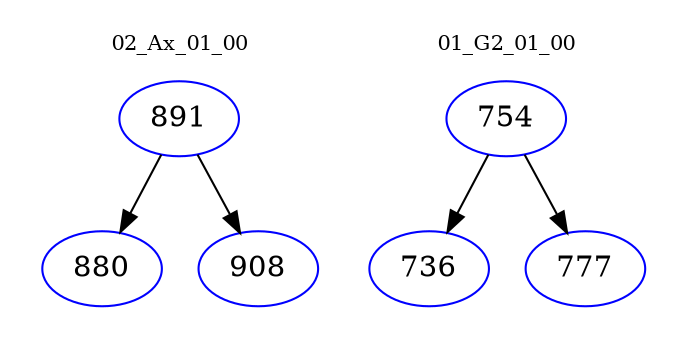digraph{
subgraph cluster_0 {
color = white
label = "02_Ax_01_00";
fontsize=10;
T0_891 [label="891", color="blue"]
T0_891 -> T0_880 [color="black"]
T0_880 [label="880", color="blue"]
T0_891 -> T0_908 [color="black"]
T0_908 [label="908", color="blue"]
}
subgraph cluster_1 {
color = white
label = "01_G2_01_00";
fontsize=10;
T1_754 [label="754", color="blue"]
T1_754 -> T1_736 [color="black"]
T1_736 [label="736", color="blue"]
T1_754 -> T1_777 [color="black"]
T1_777 [label="777", color="blue"]
}
}
